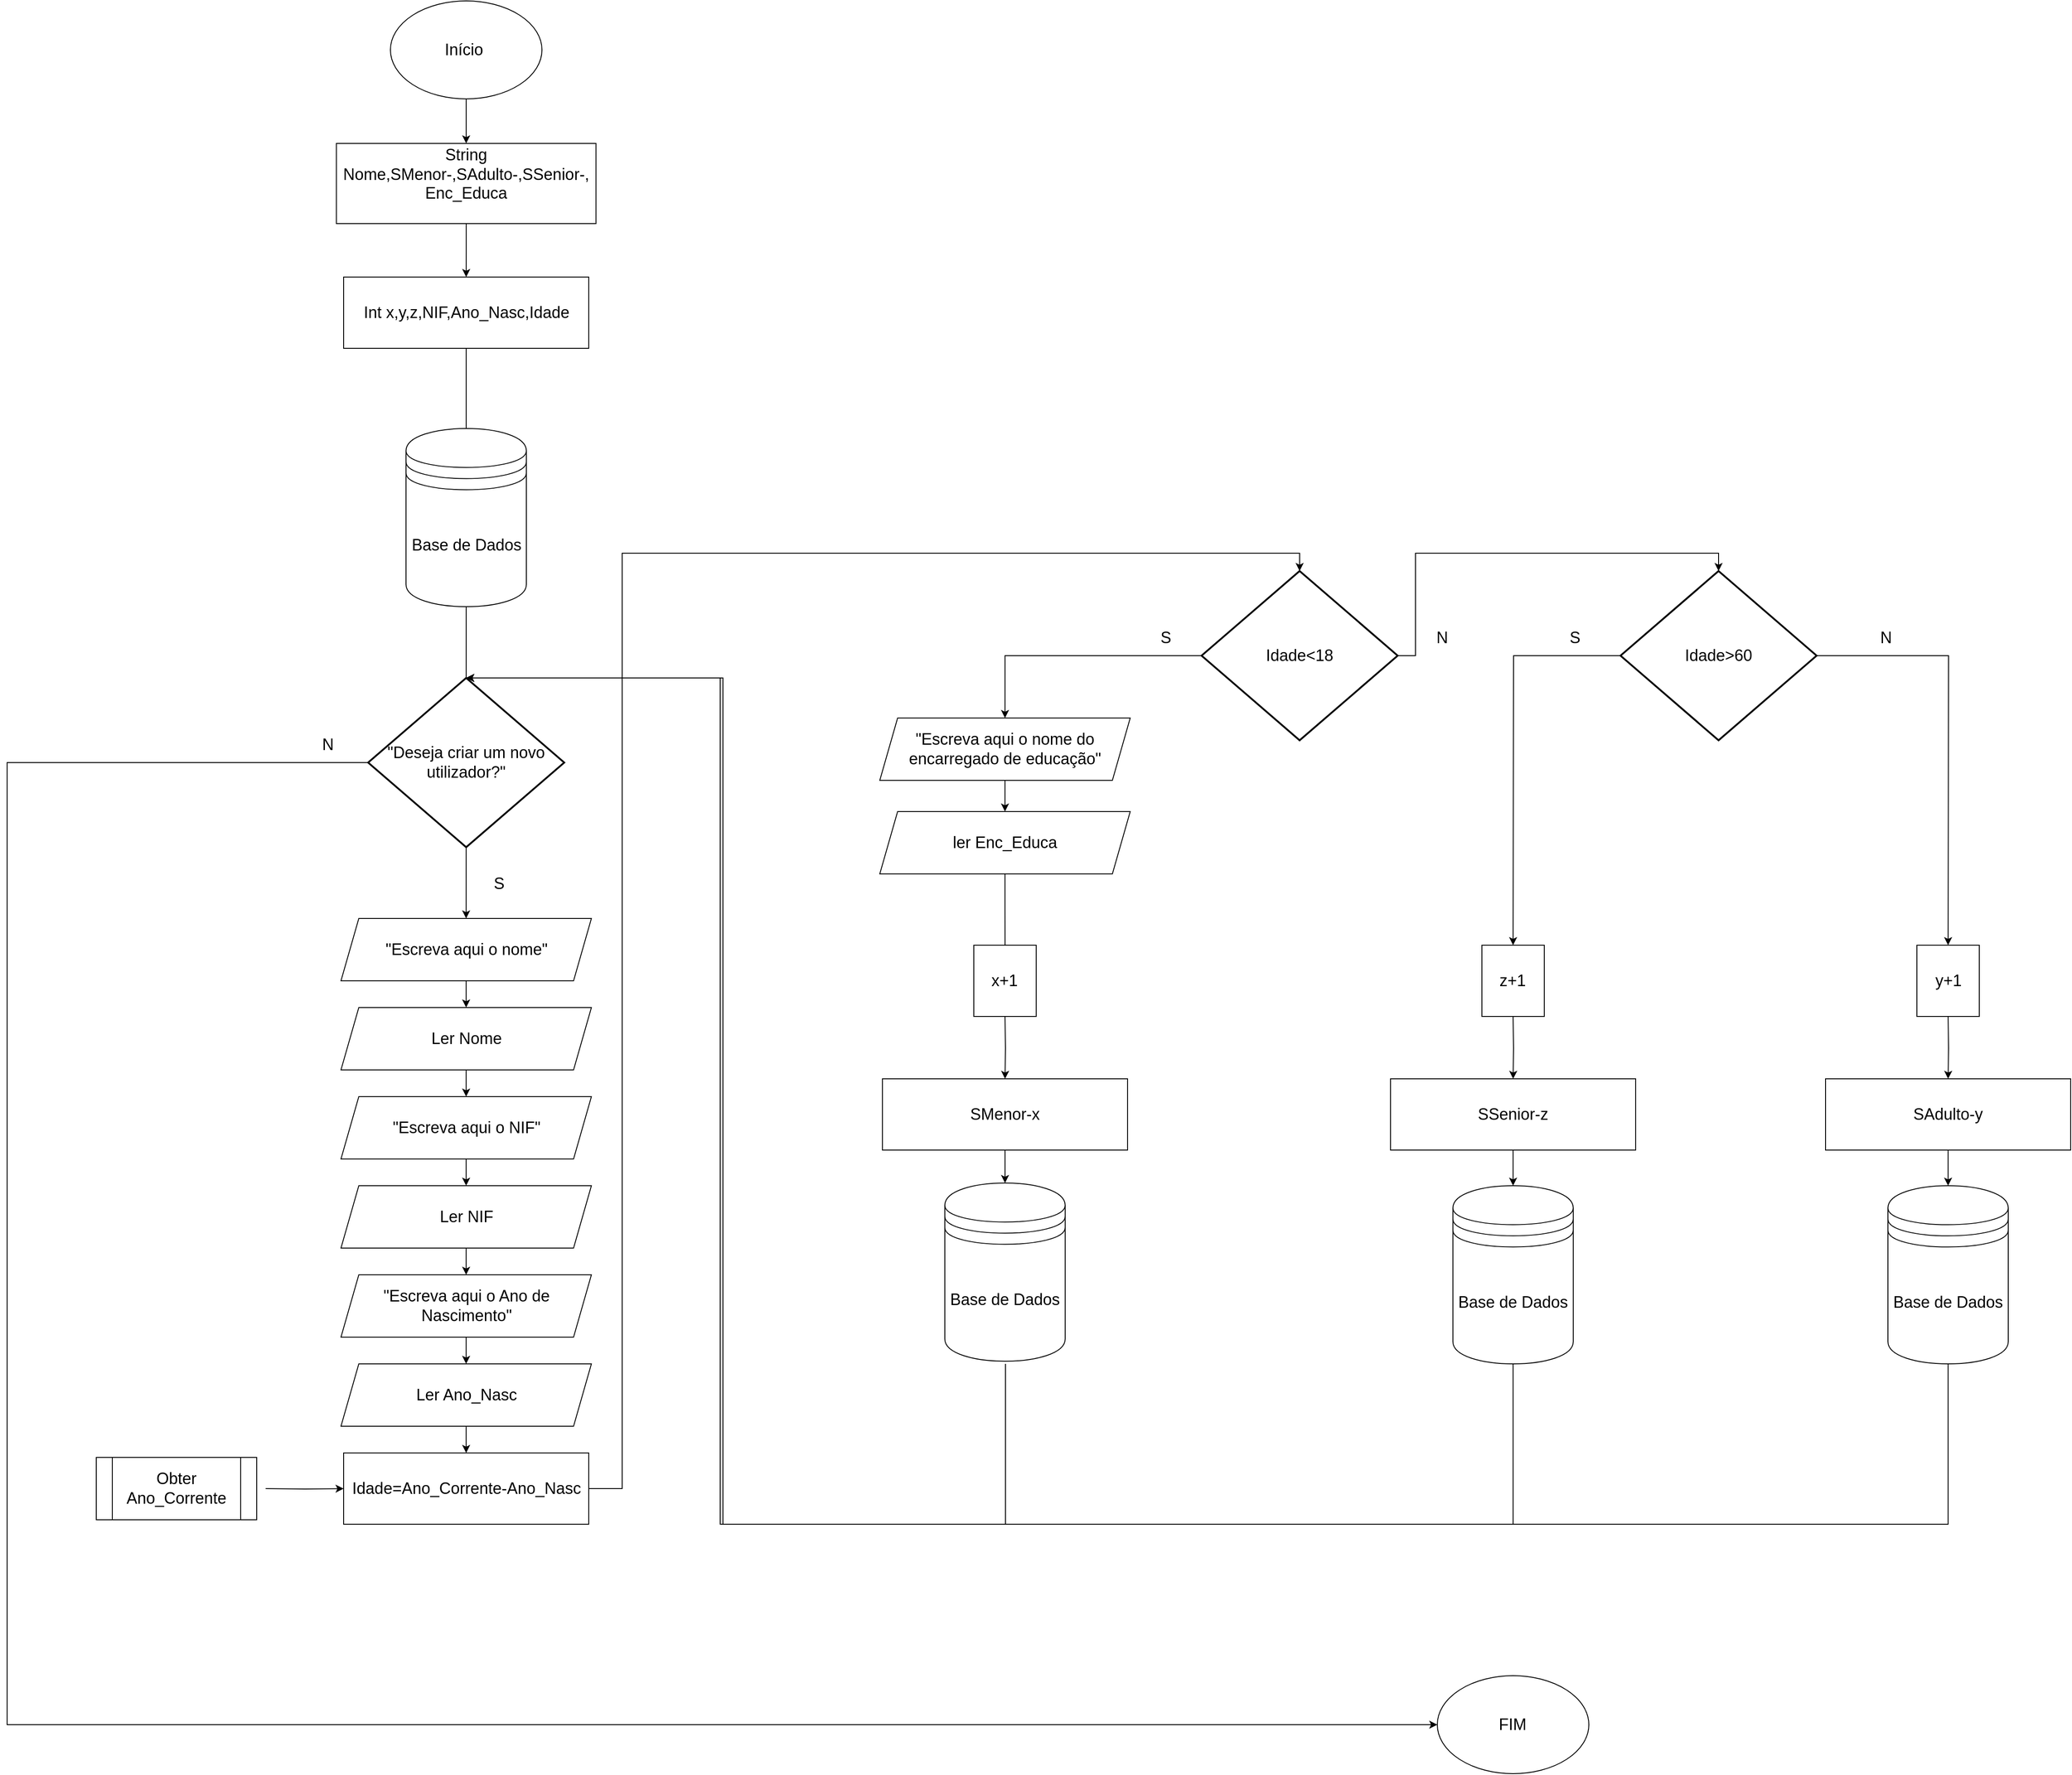 <mxfile version="16.1.2" type="device"><diagram id="nxSM6fY7V0-WqJ9uMavh" name="Page-1"><mxGraphModel dx="3406" dy="2382" grid="1" gridSize="10" guides="1" tooltips="1" connect="1" arrows="1" fold="1" page="1" pageScale="1" pageWidth="850" pageHeight="1100" math="0" shadow="0"><root><mxCell id="0"/><mxCell id="1" parent="0"/><mxCell id="KJlAIkxb-WnDt19CE7L0-7" style="edgeStyle=orthogonalEdgeStyle;rounded=0;orthogonalLoop=1;jettySize=auto;html=1;entryX=0.5;entryY=0;entryDx=0;entryDy=0;fontSize=18;" parent="1" source="JqqUPIjdGWhPYi91ZJMU-1" target="JqqUPIjdGWhPYi91ZJMU-3" edge="1"><mxGeometry relative="1" as="geometry"/></mxCell><mxCell id="JqqUPIjdGWhPYi91ZJMU-1" value="" style="ellipse;whiteSpace=wrap;html=1;" parent="1" vertex="1"><mxGeometry x="20" y="-640" width="170" height="110" as="geometry"/></mxCell><mxCell id="JqqUPIjdGWhPYi91ZJMU-2" value="&lt;span style=&quot;font-size: 18px&quot;&gt;Início&amp;nbsp;&lt;/span&gt;" style="text;html=1;strokeColor=none;fillColor=none;align=center;verticalAlign=middle;whiteSpace=wrap;rounded=0;" parent="1" vertex="1"><mxGeometry x="75" y="-600" width="60" height="30" as="geometry"/></mxCell><mxCell id="KJlAIkxb-WnDt19CE7L0-15" value="" style="edgeStyle=orthogonalEdgeStyle;rounded=0;orthogonalLoop=1;jettySize=auto;html=1;fontSize=18;" parent="1" source="JqqUPIjdGWhPYi91ZJMU-3" target="JqqUPIjdGWhPYi91ZJMU-6" edge="1"><mxGeometry relative="1" as="geometry"/></mxCell><mxCell id="JqqUPIjdGWhPYi91ZJMU-3" value="" style="rounded=0;whiteSpace=wrap;html=1;fontSize=18;" parent="1" vertex="1"><mxGeometry x="-40.63" y="-480" width="291.25" height="90" as="geometry"/></mxCell><mxCell id="JqqUPIjdGWhPYi91ZJMU-5" value="&lt;span style=&quot;font-size: 18px&quot;&gt;String Nome,SMenor-,SAdulto-,SSenior-,&lt;br&gt;Enc_Educa&lt;/span&gt;" style="text;html=1;strokeColor=none;fillColor=none;align=center;verticalAlign=middle;whiteSpace=wrap;rounded=0;" parent="1" vertex="1"><mxGeometry x="75" y="-460" width="60" height="30" as="geometry"/></mxCell><mxCell id="JqqUPIjdGWhPYi91ZJMU-10" value="" style="edgeStyle=orthogonalEdgeStyle;rounded=0;orthogonalLoop=1;jettySize=auto;html=1;fontSize=18;" parent="1" source="JqqUPIjdGWhPYi91ZJMU-6" target="JqqUPIjdGWhPYi91ZJMU-8" edge="1"><mxGeometry relative="1" as="geometry"/></mxCell><mxCell id="JqqUPIjdGWhPYi91ZJMU-6" value="Int x,y,z,NIF,Ano_Nasc,Idade" style="rounded=0;whiteSpace=wrap;html=1;fontSize=18;" parent="1" vertex="1"><mxGeometry x="-32.5" y="-330" width="275" height="80" as="geometry"/></mxCell><mxCell id="JqqUPIjdGWhPYi91ZJMU-11" value="" style="edgeStyle=orthogonalEdgeStyle;rounded=0;orthogonalLoop=1;jettySize=auto;html=1;fontSize=18;" parent="1" source="JqqUPIjdGWhPYi91ZJMU-8" target="JqqUPIjdGWhPYi91ZJMU-9" edge="1"><mxGeometry relative="1" as="geometry"/></mxCell><mxCell id="JqqUPIjdGWhPYi91ZJMU-8" value="&quot;Escreva aqui o nome&quot;" style="shape=parallelogram;perimeter=parallelogramPerimeter;whiteSpace=wrap;html=1;fixedSize=1;fontSize=18;" parent="1" vertex="1"><mxGeometry x="-35.47" y="390" width="280.94" height="70" as="geometry"/></mxCell><mxCell id="JqqUPIjdGWhPYi91ZJMU-13" value="" style="edgeStyle=orthogonalEdgeStyle;rounded=0;orthogonalLoop=1;jettySize=auto;html=1;fontSize=18;" parent="1" source="JqqUPIjdGWhPYi91ZJMU-9" target="JqqUPIjdGWhPYi91ZJMU-12" edge="1"><mxGeometry relative="1" as="geometry"/></mxCell><mxCell id="JqqUPIjdGWhPYi91ZJMU-9" value="Ler Nome" style="shape=parallelogram;perimeter=parallelogramPerimeter;whiteSpace=wrap;html=1;fixedSize=1;fontSize=18;" parent="1" vertex="1"><mxGeometry x="-35.47" y="490" width="280.94" height="70" as="geometry"/></mxCell><mxCell id="JqqUPIjdGWhPYi91ZJMU-16" value="" style="edgeStyle=orthogonalEdgeStyle;rounded=0;orthogonalLoop=1;jettySize=auto;html=1;fontSize=18;" parent="1" source="JqqUPIjdGWhPYi91ZJMU-12" target="JqqUPIjdGWhPYi91ZJMU-14" edge="1"><mxGeometry relative="1" as="geometry"/></mxCell><mxCell id="JqqUPIjdGWhPYi91ZJMU-12" value="&quot;Escreva aqui o NIF&quot;" style="shape=parallelogram;perimeter=parallelogramPerimeter;whiteSpace=wrap;html=1;fixedSize=1;fontSize=18;" parent="1" vertex="1"><mxGeometry x="-35.47" y="590" width="280.94" height="70" as="geometry"/></mxCell><mxCell id="JqqUPIjdGWhPYi91ZJMU-18" value="" style="edgeStyle=orthogonalEdgeStyle;rounded=0;orthogonalLoop=1;jettySize=auto;html=1;fontSize=18;" parent="1" source="JqqUPIjdGWhPYi91ZJMU-14" target="JqqUPIjdGWhPYi91ZJMU-17" edge="1"><mxGeometry relative="1" as="geometry"/></mxCell><mxCell id="JqqUPIjdGWhPYi91ZJMU-14" value="Ler NIF" style="shape=parallelogram;perimeter=parallelogramPerimeter;whiteSpace=wrap;html=1;fixedSize=1;fontSize=18;" parent="1" vertex="1"><mxGeometry x="-35.47" y="690" width="280.94" height="70" as="geometry"/></mxCell><mxCell id="JqqUPIjdGWhPYi91ZJMU-20" value="" style="edgeStyle=orthogonalEdgeStyle;rounded=0;orthogonalLoop=1;jettySize=auto;html=1;fontSize=18;" parent="1" source="JqqUPIjdGWhPYi91ZJMU-17" target="JqqUPIjdGWhPYi91ZJMU-19" edge="1"><mxGeometry relative="1" as="geometry"/></mxCell><mxCell id="JqqUPIjdGWhPYi91ZJMU-17" value="&quot;Escreva aqui o Ano de Nascimento&quot;" style="shape=parallelogram;perimeter=parallelogramPerimeter;whiteSpace=wrap;html=1;fixedSize=1;fontSize=18;" parent="1" vertex="1"><mxGeometry x="-35.47" y="790" width="280.94" height="70" as="geometry"/></mxCell><mxCell id="JqqUPIjdGWhPYi91ZJMU-25" value="" style="edgeStyle=orthogonalEdgeStyle;rounded=0;orthogonalLoop=1;jettySize=auto;html=1;fontSize=18;" parent="1" source="JqqUPIjdGWhPYi91ZJMU-19" target="JqqUPIjdGWhPYi91ZJMU-22" edge="1"><mxGeometry relative="1" as="geometry"/></mxCell><mxCell id="JqqUPIjdGWhPYi91ZJMU-19" value="Ler Ano_Nasc" style="shape=parallelogram;perimeter=parallelogramPerimeter;whiteSpace=wrap;html=1;fixedSize=1;fontSize=18;" parent="1" vertex="1"><mxGeometry x="-35.47" y="890" width="280.94" height="70" as="geometry"/></mxCell><mxCell id="JqqUPIjdGWhPYi91ZJMU-28" style="edgeStyle=orthogonalEdgeStyle;rounded=0;orthogonalLoop=1;jettySize=auto;html=1;entryX=0.5;entryY=0;entryDx=0;entryDy=0;entryPerimeter=0;fontSize=18;" parent="1" source="JqqUPIjdGWhPYi91ZJMU-22" target="JqqUPIjdGWhPYi91ZJMU-26" edge="1"><mxGeometry relative="1" as="geometry"><Array as="points"><mxPoint x="280" y="1030"/><mxPoint x="280" y="-20"/><mxPoint x="1040" y="-20"/></Array></mxGeometry></mxCell><mxCell id="JqqUPIjdGWhPYi91ZJMU-22" value="Idade=Ano_Corrente-Ano_Nasc" style="rounded=0;whiteSpace=wrap;html=1;fontSize=18;" parent="1" vertex="1"><mxGeometry x="-32.5" y="990" width="275" height="80" as="geometry"/></mxCell><mxCell id="JqqUPIjdGWhPYi91ZJMU-24" value="" style="edgeStyle=orthogonalEdgeStyle;rounded=0;orthogonalLoop=1;jettySize=auto;html=1;fontSize=18;" parent="1" target="JqqUPIjdGWhPYi91ZJMU-22" edge="1"><mxGeometry relative="1" as="geometry"><mxPoint x="-120" y="1030" as="sourcePoint"/></mxGeometry></mxCell><mxCell id="JqqUPIjdGWhPYi91ZJMU-30" style="edgeStyle=orthogonalEdgeStyle;rounded=0;orthogonalLoop=1;jettySize=auto;html=1;entryX=0.5;entryY=0;entryDx=0;entryDy=0;fontSize=18;" parent="1" source="JqqUPIjdGWhPYi91ZJMU-26" target="JqqUPIjdGWhPYi91ZJMU-29" edge="1"><mxGeometry relative="1" as="geometry"/></mxCell><mxCell id="JqqUPIjdGWhPYi91ZJMU-35" value="" style="edgeStyle=orthogonalEdgeStyle;rounded=0;orthogonalLoop=1;jettySize=auto;html=1;fontSize=18;entryX=0.5;entryY=0;entryDx=0;entryDy=0;entryPerimeter=0;exitX=1;exitY=0.5;exitDx=0;exitDy=0;exitPerimeter=0;" parent="1" source="JqqUPIjdGWhPYi91ZJMU-26" target="JqqUPIjdGWhPYi91ZJMU-34" edge="1"><mxGeometry relative="1" as="geometry"><Array as="points"><mxPoint x="1170" y="95"/><mxPoint x="1170" y="-20"/><mxPoint x="1510" y="-20"/></Array></mxGeometry></mxCell><mxCell id="JqqUPIjdGWhPYi91ZJMU-26" value="Idade&amp;lt;18" style="strokeWidth=2;html=1;shape=mxgraph.flowchart.decision;whiteSpace=wrap;fontSize=18;" parent="1" vertex="1"><mxGeometry x="930" width="220" height="190" as="geometry"/></mxCell><mxCell id="JqqUPIjdGWhPYi91ZJMU-32" value="" style="edgeStyle=orthogonalEdgeStyle;rounded=0;orthogonalLoop=1;jettySize=auto;html=1;fontSize=18;" parent="1" source="JqqUPIjdGWhPYi91ZJMU-29" target="JqqUPIjdGWhPYi91ZJMU-31" edge="1"><mxGeometry relative="1" as="geometry"/></mxCell><mxCell id="JqqUPIjdGWhPYi91ZJMU-29" value="&quot;Escreva aqui o nome do encarregado de educação&quot;" style="shape=parallelogram;perimeter=parallelogramPerimeter;whiteSpace=wrap;html=1;fixedSize=1;fontSize=18;" parent="1" vertex="1"><mxGeometry x="569" y="165" width="280.94" height="70" as="geometry"/></mxCell><mxCell id="JqqUPIjdGWhPYi91ZJMU-37" value="" style="edgeStyle=orthogonalEdgeStyle;rounded=0;orthogonalLoop=1;jettySize=auto;html=1;fontSize=18;startArrow=none;" parent="1" target="JqqUPIjdGWhPYi91ZJMU-36" edge="1"><mxGeometry relative="1" as="geometry"><mxPoint x="709.47" y="500" as="sourcePoint"/></mxGeometry></mxCell><mxCell id="JqqUPIjdGWhPYi91ZJMU-31" value="ler Enc_Educa" style="shape=parallelogram;perimeter=parallelogramPerimeter;whiteSpace=wrap;html=1;fixedSize=1;fontSize=18;" parent="1" vertex="1"><mxGeometry x="569" y="270" width="280.94" height="70" as="geometry"/></mxCell><mxCell id="JqqUPIjdGWhPYi91ZJMU-33" value="&lt;font style=&quot;font-size: 18px&quot;&gt;FIM&lt;/font&gt;" style="ellipse;whiteSpace=wrap;html=1;" parent="1" vertex="1"><mxGeometry x="1194.47" y="1240" width="170" height="110" as="geometry"/></mxCell><mxCell id="JqqUPIjdGWhPYi91ZJMU-48" style="edgeStyle=orthogonalEdgeStyle;rounded=0;orthogonalLoop=1;jettySize=auto;html=1;fontSize=18;entryX=0.5;entryY=0;entryDx=0;entryDy=0;" parent="1" source="JqqUPIjdGWhPYi91ZJMU-34" edge="1"><mxGeometry relative="1" as="geometry"><mxPoint x="1279.47" y="420" as="targetPoint"/></mxGeometry></mxCell><mxCell id="JqqUPIjdGWhPYi91ZJMU-86" style="edgeStyle=orthogonalEdgeStyle;rounded=0;orthogonalLoop=1;jettySize=auto;html=1;entryX=0.5;entryY=0;entryDx=0;entryDy=0;fontSize=18;" parent="1" source="JqqUPIjdGWhPYi91ZJMU-34" edge="1"><mxGeometry relative="1" as="geometry"><mxPoint x="1767.5" y="420" as="targetPoint"/></mxGeometry></mxCell><mxCell id="JqqUPIjdGWhPYi91ZJMU-34" value="Idade&amp;gt;60" style="strokeWidth=2;html=1;shape=mxgraph.flowchart.decision;whiteSpace=wrap;fontSize=18;" parent="1" vertex="1"><mxGeometry x="1400" width="220" height="190" as="geometry"/></mxCell><mxCell id="JqqUPIjdGWhPYi91ZJMU-60" value="" style="edgeStyle=orthogonalEdgeStyle;rounded=0;orthogonalLoop=1;jettySize=auto;html=1;fontSize=18;" parent="1" source="JqqUPIjdGWhPYi91ZJMU-36" target="JqqUPIjdGWhPYi91ZJMU-59" edge="1"><mxGeometry relative="1" as="geometry"/></mxCell><mxCell id="JqqUPIjdGWhPYi91ZJMU-36" value="SMenor-x" style="rounded=0;whiteSpace=wrap;html=1;fontSize=18;" parent="1" vertex="1"><mxGeometry x="571.97" y="570" width="275" height="80" as="geometry"/></mxCell><mxCell id="56oOouuqtlerQqTBzVxz-9" style="edgeStyle=orthogonalEdgeStyle;rounded=0;orthogonalLoop=1;jettySize=auto;html=1;entryX=0.5;entryY=0;entryDx=0;entryDy=0;entryPerimeter=0;fontSize=18;" parent="1" target="6wyvVhEDU1vvnAGl3W2k-4" edge="1"><mxGeometry relative="1" as="geometry"><Array as="points"><mxPoint x="710" y="890"/><mxPoint x="710" y="1070"/><mxPoint x="393" y="1070"/><mxPoint x="393" y="120"/></Array><mxPoint x="710" y="890" as="sourcePoint"/></mxGeometry></mxCell><mxCell id="JqqUPIjdGWhPYi91ZJMU-40" value="Base de Dados" style="shape=datastore;whiteSpace=wrap;html=1;fontSize=18;" parent="1" vertex="1"><mxGeometry x="1211.97" y="690" width="135" height="200" as="geometry"/></mxCell><mxCell id="JqqUPIjdGWhPYi91ZJMU-63" value="" style="edgeStyle=orthogonalEdgeStyle;rounded=0;orthogonalLoop=1;jettySize=auto;html=1;fontSize=18;" parent="1" source="JqqUPIjdGWhPYi91ZJMU-44" target="JqqUPIjdGWhPYi91ZJMU-40" edge="1"><mxGeometry relative="1" as="geometry"/></mxCell><mxCell id="JqqUPIjdGWhPYi91ZJMU-44" value="SSenior-z" style="rounded=0;whiteSpace=wrap;html=1;fontSize=18;" parent="1" vertex="1"><mxGeometry x="1141.97" y="570" width="275" height="80" as="geometry"/></mxCell><mxCell id="56oOouuqtlerQqTBzVxz-10" style="edgeStyle=orthogonalEdgeStyle;rounded=0;orthogonalLoop=1;jettySize=auto;html=1;fontSize=18;exitX=0.5;exitY=1;exitDx=0;exitDy=0;entryX=0.5;entryY=0;entryDx=0;entryDy=0;entryPerimeter=0;" parent="1" source="JqqUPIjdGWhPYi91ZJMU-40" target="6wyvVhEDU1vvnAGl3W2k-4" edge="1"><mxGeometry relative="1" as="geometry"><mxPoint x="240" y="100" as="targetPoint"/><Array as="points"><mxPoint x="1280" y="1070"/><mxPoint x="390" y="1070"/><mxPoint x="390" y="120"/></Array><mxPoint x="1279.533" y="1020" as="sourcePoint"/></mxGeometry></mxCell><mxCell id="JqqUPIjdGWhPYi91ZJMU-66" style="edgeStyle=orthogonalEdgeStyle;rounded=0;orthogonalLoop=1;jettySize=auto;html=1;fontSize=18;" parent="1" source="JqqUPIjdGWhPYi91ZJMU-51" target="JqqUPIjdGWhPYi91ZJMU-56" edge="1"><mxGeometry relative="1" as="geometry"/></mxCell><mxCell id="JqqUPIjdGWhPYi91ZJMU-51" value="SAdulto-y" style="rounded=0;whiteSpace=wrap;html=1;fontSize=18;" parent="1" vertex="1"><mxGeometry x="1630" y="570" width="275" height="80" as="geometry"/></mxCell><mxCell id="56oOouuqtlerQqTBzVxz-12" style="edgeStyle=orthogonalEdgeStyle;rounded=0;orthogonalLoop=1;jettySize=auto;html=1;entryX=0.5;entryY=0;entryDx=0;entryDy=0;entryPerimeter=0;fontSize=18;exitX=0.5;exitY=1;exitDx=0;exitDy=0;" parent="1" source="JqqUPIjdGWhPYi91ZJMU-56" target="6wyvVhEDU1vvnAGl3W2k-4" edge="1"><mxGeometry relative="1" as="geometry"><Array as="points"><mxPoint x="1768" y="1070"/><mxPoint x="390" y="1070"/><mxPoint x="390" y="120"/></Array><mxPoint x="1767.533" y="1020" as="sourcePoint"/></mxGeometry></mxCell><mxCell id="JqqUPIjdGWhPYi91ZJMU-56" value="Base de Dados" style="shape=datastore;whiteSpace=wrap;html=1;fontSize=18;" parent="1" vertex="1"><mxGeometry x="1700" y="690" width="135" height="200" as="geometry"/></mxCell><mxCell id="JqqUPIjdGWhPYi91ZJMU-59" value="Base de Dados" style="shape=datastore;whiteSpace=wrap;html=1;fontSize=18;" parent="1" vertex="1"><mxGeometry x="641.97" y="687" width="135" height="200" as="geometry"/></mxCell><mxCell id="JqqUPIjdGWhPYi91ZJMU-73" value="" style="edgeStyle=orthogonalEdgeStyle;rounded=0;orthogonalLoop=1;jettySize=auto;html=1;fontSize=18;endArrow=none;" parent="1" source="JqqUPIjdGWhPYi91ZJMU-31" edge="1"><mxGeometry relative="1" as="geometry"><mxPoint x="709.385" y="340" as="sourcePoint"/><mxPoint x="709.533" y="420.063" as="targetPoint"/></mxGeometry></mxCell><mxCell id="JqqUPIjdGWhPYi91ZJMU-76" value="x+1" style="rounded=0;whiteSpace=wrap;html=1;fontSize=18;" parent="1" vertex="1"><mxGeometry x="674.47" y="420" width="70" height="80" as="geometry"/></mxCell><mxCell id="JqqUPIjdGWhPYi91ZJMU-83" style="edgeStyle=orthogonalEdgeStyle;rounded=0;orthogonalLoop=1;jettySize=auto;html=1;fontSize=18;" parent="1" target="JqqUPIjdGWhPYi91ZJMU-44" edge="1"><mxGeometry relative="1" as="geometry"><mxPoint x="1279.47" y="500" as="sourcePoint"/></mxGeometry></mxCell><mxCell id="JqqUPIjdGWhPYi91ZJMU-80" value="z+1" style="rounded=0;whiteSpace=wrap;html=1;fontSize=18;" parent="1" vertex="1"><mxGeometry x="1244.47" y="420" width="70" height="80" as="geometry"/></mxCell><mxCell id="JqqUPIjdGWhPYi91ZJMU-84" value="y+1" style="rounded=0;whiteSpace=wrap;html=1;fontSize=18;" parent="1" vertex="1"><mxGeometry x="1732.5" y="420" width="70" height="80" as="geometry"/></mxCell><mxCell id="JqqUPIjdGWhPYi91ZJMU-89" value="" style="edgeStyle=orthogonalEdgeStyle;rounded=0;orthogonalLoop=1;jettySize=auto;html=1;fontSize=18;" parent="1" target="JqqUPIjdGWhPYi91ZJMU-51" edge="1"><mxGeometry relative="1" as="geometry"><mxPoint x="1767.5" y="500" as="sourcePoint"/></mxGeometry></mxCell><mxCell id="JqqUPIjdGWhPYi91ZJMU-92" value="S" style="text;html=1;strokeColor=none;fillColor=none;align=center;verticalAlign=middle;whiteSpace=wrap;rounded=0;fontSize=18;" parent="1" vertex="1"><mxGeometry x="860" y="60" width="60" height="30" as="geometry"/></mxCell><mxCell id="JqqUPIjdGWhPYi91ZJMU-93" value="N" style="text;html=1;strokeColor=none;fillColor=none;align=center;verticalAlign=middle;whiteSpace=wrap;rounded=0;fontSize=18;" parent="1" vertex="1"><mxGeometry x="1170" y="60" width="60" height="30" as="geometry"/></mxCell><mxCell id="JqqUPIjdGWhPYi91ZJMU-104" value="S" style="text;html=1;strokeColor=none;fillColor=none;align=center;verticalAlign=middle;whiteSpace=wrap;rounded=0;fontSize=18;" parent="1" vertex="1"><mxGeometry x="1319.47" y="60" width="60" height="30" as="geometry"/></mxCell><mxCell id="JqqUPIjdGWhPYi91ZJMU-105" value="N" style="text;html=1;strokeColor=none;fillColor=none;align=center;verticalAlign=middle;whiteSpace=wrap;rounded=0;fontSize=18;" parent="1" vertex="1"><mxGeometry x="1667.5" y="60" width="60" height="30" as="geometry"/></mxCell><mxCell id="56oOouuqtlerQqTBzVxz-13" style="edgeStyle=orthogonalEdgeStyle;rounded=0;orthogonalLoop=1;jettySize=auto;html=1;exitX=0;exitY=0.5;exitDx=0;exitDy=0;exitPerimeter=0;entryX=0;entryY=0.5;entryDx=0;entryDy=0;fontSize=18;" parent="1" source="6wyvVhEDU1vvnAGl3W2k-4" target="JqqUPIjdGWhPYi91ZJMU-33" edge="1"><mxGeometry relative="1" as="geometry"><Array as="points"><mxPoint x="-410" y="215"/><mxPoint x="-410" y="1295"/></Array></mxGeometry></mxCell><mxCell id="6wyvVhEDU1vvnAGl3W2k-4" value="&quot;Deseja criar um novo utilizador?&quot;" style="strokeWidth=2;html=1;shape=mxgraph.flowchart.decision;whiteSpace=wrap;fontSize=18;" parent="1" vertex="1"><mxGeometry x="-5" y="120" width="220" height="190" as="geometry"/></mxCell><mxCell id="6wyvVhEDU1vvnAGl3W2k-5" value="S" style="text;html=1;strokeColor=none;fillColor=none;align=center;verticalAlign=middle;whiteSpace=wrap;rounded=0;fontSize=18;" parent="1" vertex="1"><mxGeometry x="112.13" y="336" width="60" height="30" as="geometry"/></mxCell><mxCell id="6wyvVhEDU1vvnAGl3W2k-7" value="N" style="text;html=1;strokeColor=none;fillColor=none;align=center;verticalAlign=middle;whiteSpace=wrap;rounded=0;fontSize=18;" parent="1" vertex="1"><mxGeometry x="-80" y="180" width="60" height="30" as="geometry"/></mxCell><mxCell id="KJlAIkxb-WnDt19CE7L0-8" value="Base de Dados" style="shape=datastore;whiteSpace=wrap;html=1;fontSize=18;" parent="1" vertex="1"><mxGeometry x="37.5" y="-160" width="135" height="200" as="geometry"/></mxCell><mxCell id="fOe8IOqNTX_LdWXWz99f-1" value="&lt;font style=&quot;font-size: 18px&quot;&gt;Obter Ano_Corrente&lt;/font&gt;" style="shape=process;whiteSpace=wrap;html=1;backgroundOutline=1;" parent="1" vertex="1"><mxGeometry x="-310" y="995" width="180" height="70" as="geometry"/></mxCell></root></mxGraphModel></diagram></mxfile>